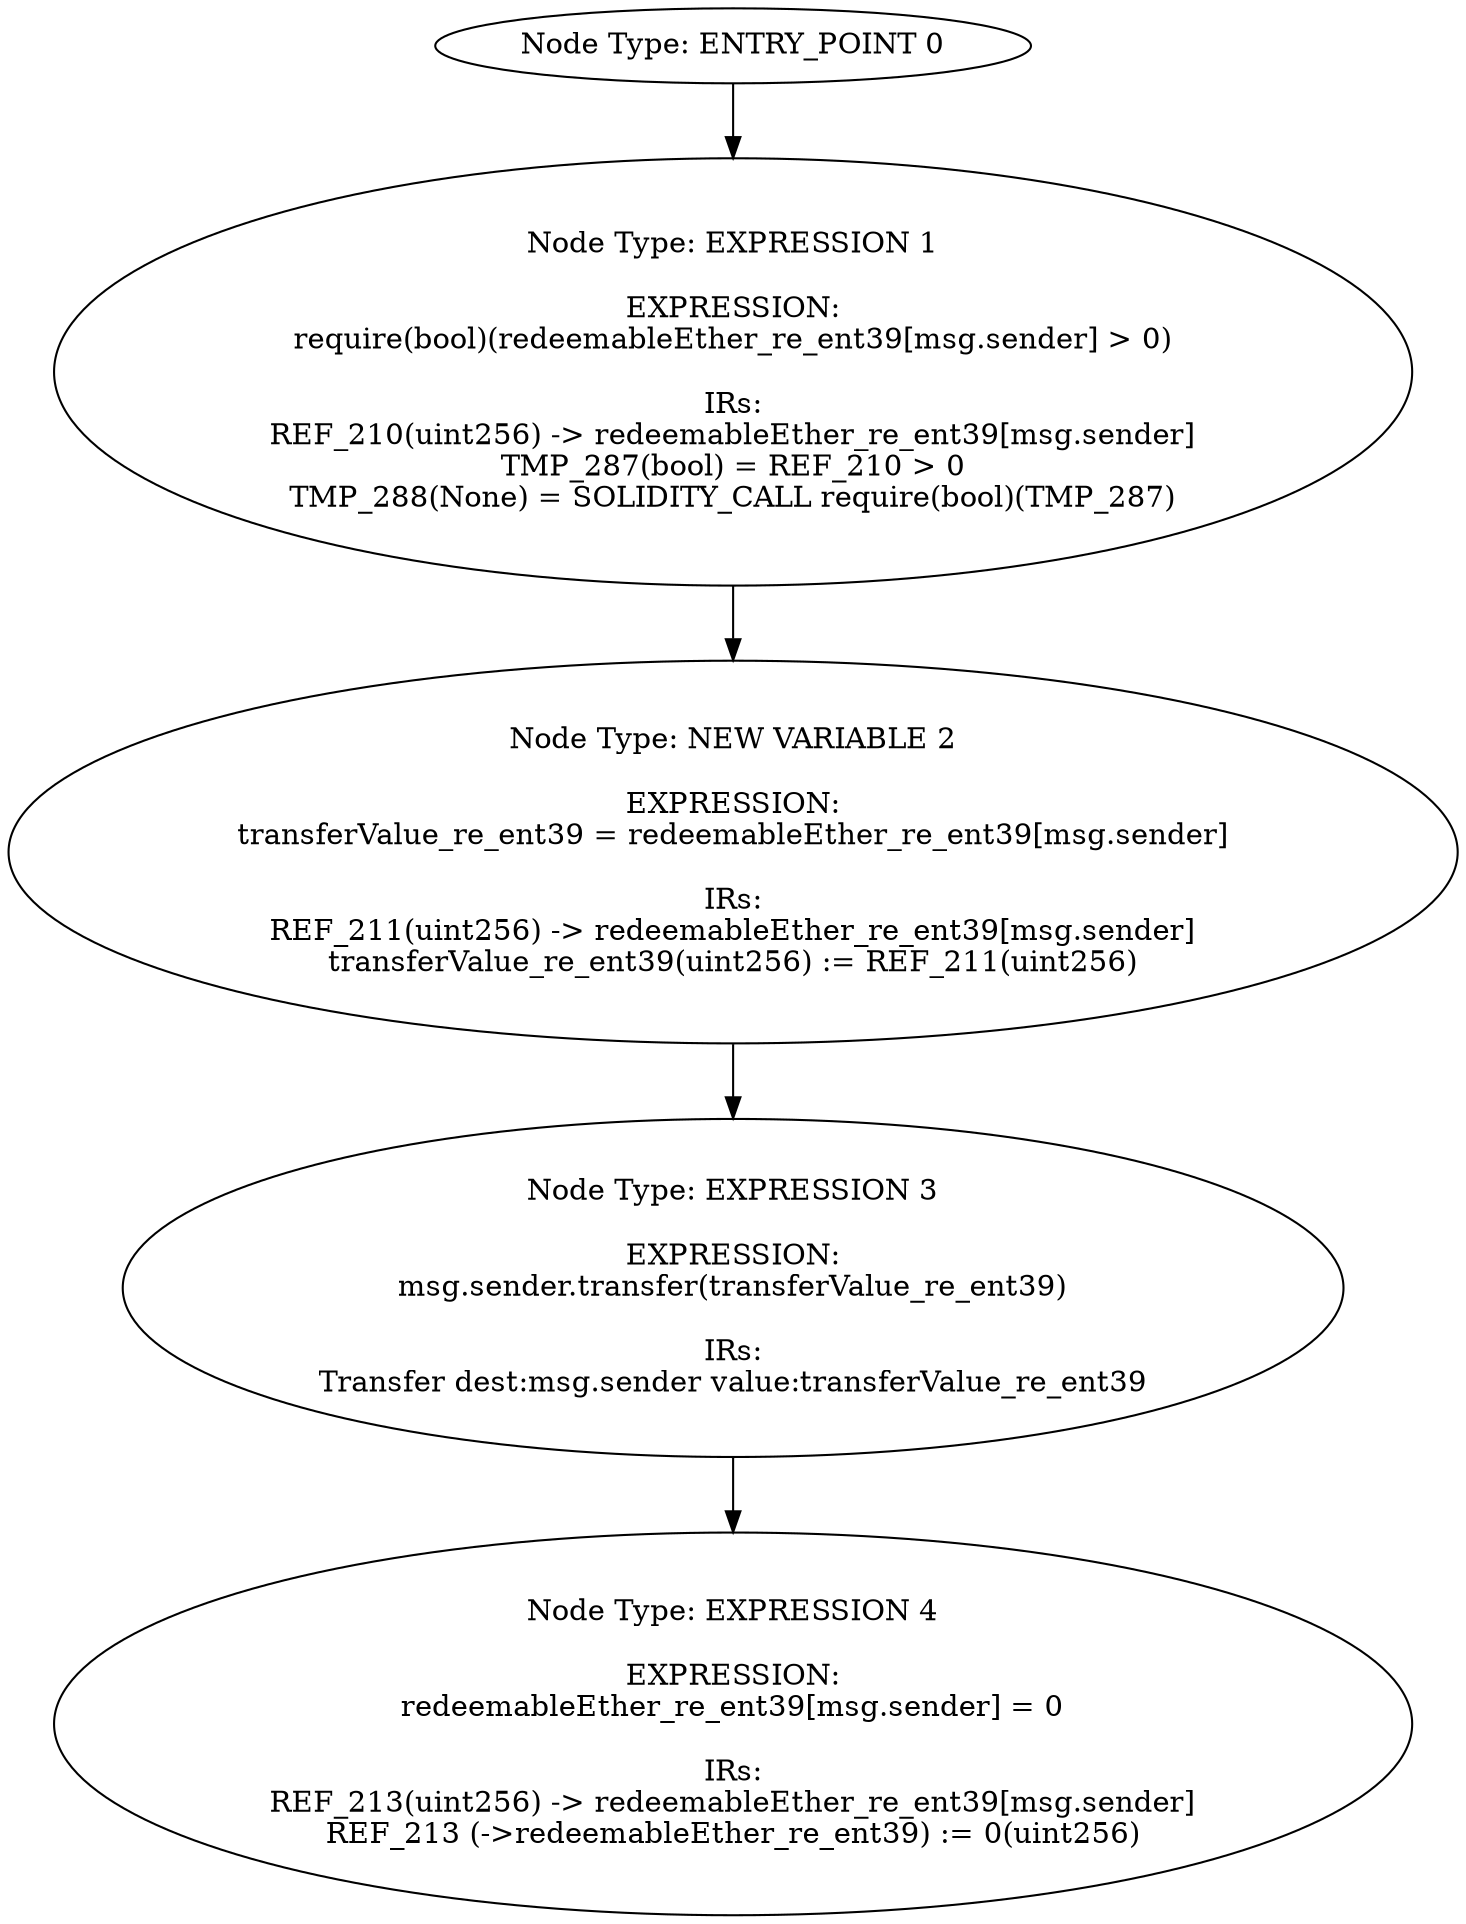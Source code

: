 digraph{
0[label="Node Type: ENTRY_POINT 0
"];
0->1;
1[label="Node Type: EXPRESSION 1

EXPRESSION:
require(bool)(redeemableEther_re_ent39[msg.sender] > 0)

IRs:
REF_210(uint256) -> redeemableEther_re_ent39[msg.sender]
TMP_287(bool) = REF_210 > 0
TMP_288(None) = SOLIDITY_CALL require(bool)(TMP_287)"];
1->2;
2[label="Node Type: NEW VARIABLE 2

EXPRESSION:
transferValue_re_ent39 = redeemableEther_re_ent39[msg.sender]

IRs:
REF_211(uint256) -> redeemableEther_re_ent39[msg.sender]
transferValue_re_ent39(uint256) := REF_211(uint256)"];
2->3;
3[label="Node Type: EXPRESSION 3

EXPRESSION:
msg.sender.transfer(transferValue_re_ent39)

IRs:
Transfer dest:msg.sender value:transferValue_re_ent39"];
3->4;
4[label="Node Type: EXPRESSION 4

EXPRESSION:
redeemableEther_re_ent39[msg.sender] = 0

IRs:
REF_213(uint256) -> redeemableEther_re_ent39[msg.sender]
REF_213 (->redeemableEther_re_ent39) := 0(uint256)"];
}
